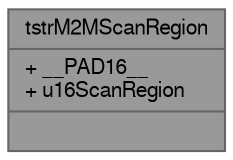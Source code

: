 digraph "tstrM2MScanRegion"
{
 // LATEX_PDF_SIZE
  bgcolor="transparent";
  edge [fontname=FreeSans,fontsize=10,labelfontname=FreeSans,labelfontsize=10];
  node [fontname=FreeSans,fontsize=10,shape=box,height=0.2,width=0.4];
  Node1 [shape=record,label="{tstrM2MScanRegion\n|+ __PAD16__\l+ u16ScanRegion\l|}",height=0.2,width=0.4,color="gray40", fillcolor="grey60", style="filled", fontcolor="black",tooltip="Wi-Fi channel regulation region information."];
}
